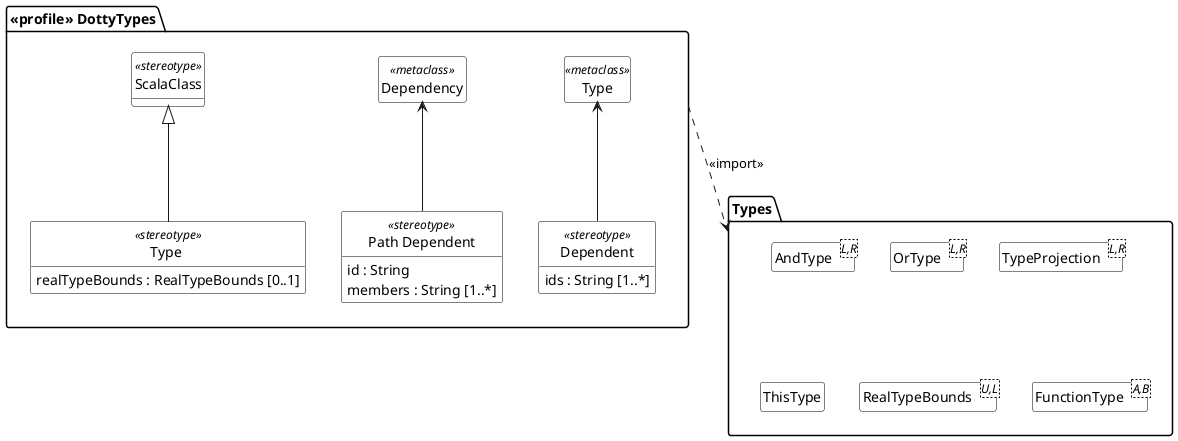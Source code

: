 @startuml Types and Type Profile 
package "<<profile>> DottyTypes" {
    class Type <<metaclass>>
    class Dependent <<stereotype>> {
        ids : String [1..*]
    }
    class Dependency <<metaclass>> 
    class "Path Dependent" <<stereotype>> {
        id : String 
        members : String [1..*] 
    }

    class ScalaClass <<stereotype>>
    class "Type " <<stereotype>> {
        realTypeBounds : RealTypeBounds [0..1]
    }

    Type <-- Dependent
    Dependency <-- "Path Dependent"
    ScalaClass <|-- "Type "
} 

package "Types" {
    class AndType<L,R>
    class OrType <L,R>
    class TypeProjection<L,R>
    class ThisType
    class RealTypeBounds<U,L>
    class FunctionType<A,B>
    hide members 
}

"<<profile>> DottyTypes" ..> Types : \n<<import>>

hide class circle
hide class methods 
hide <<metaclass>> members

skinparam class {
    BackgroundColor White
    ArrowColor Black
    BorderColor Black
}
@enduml 